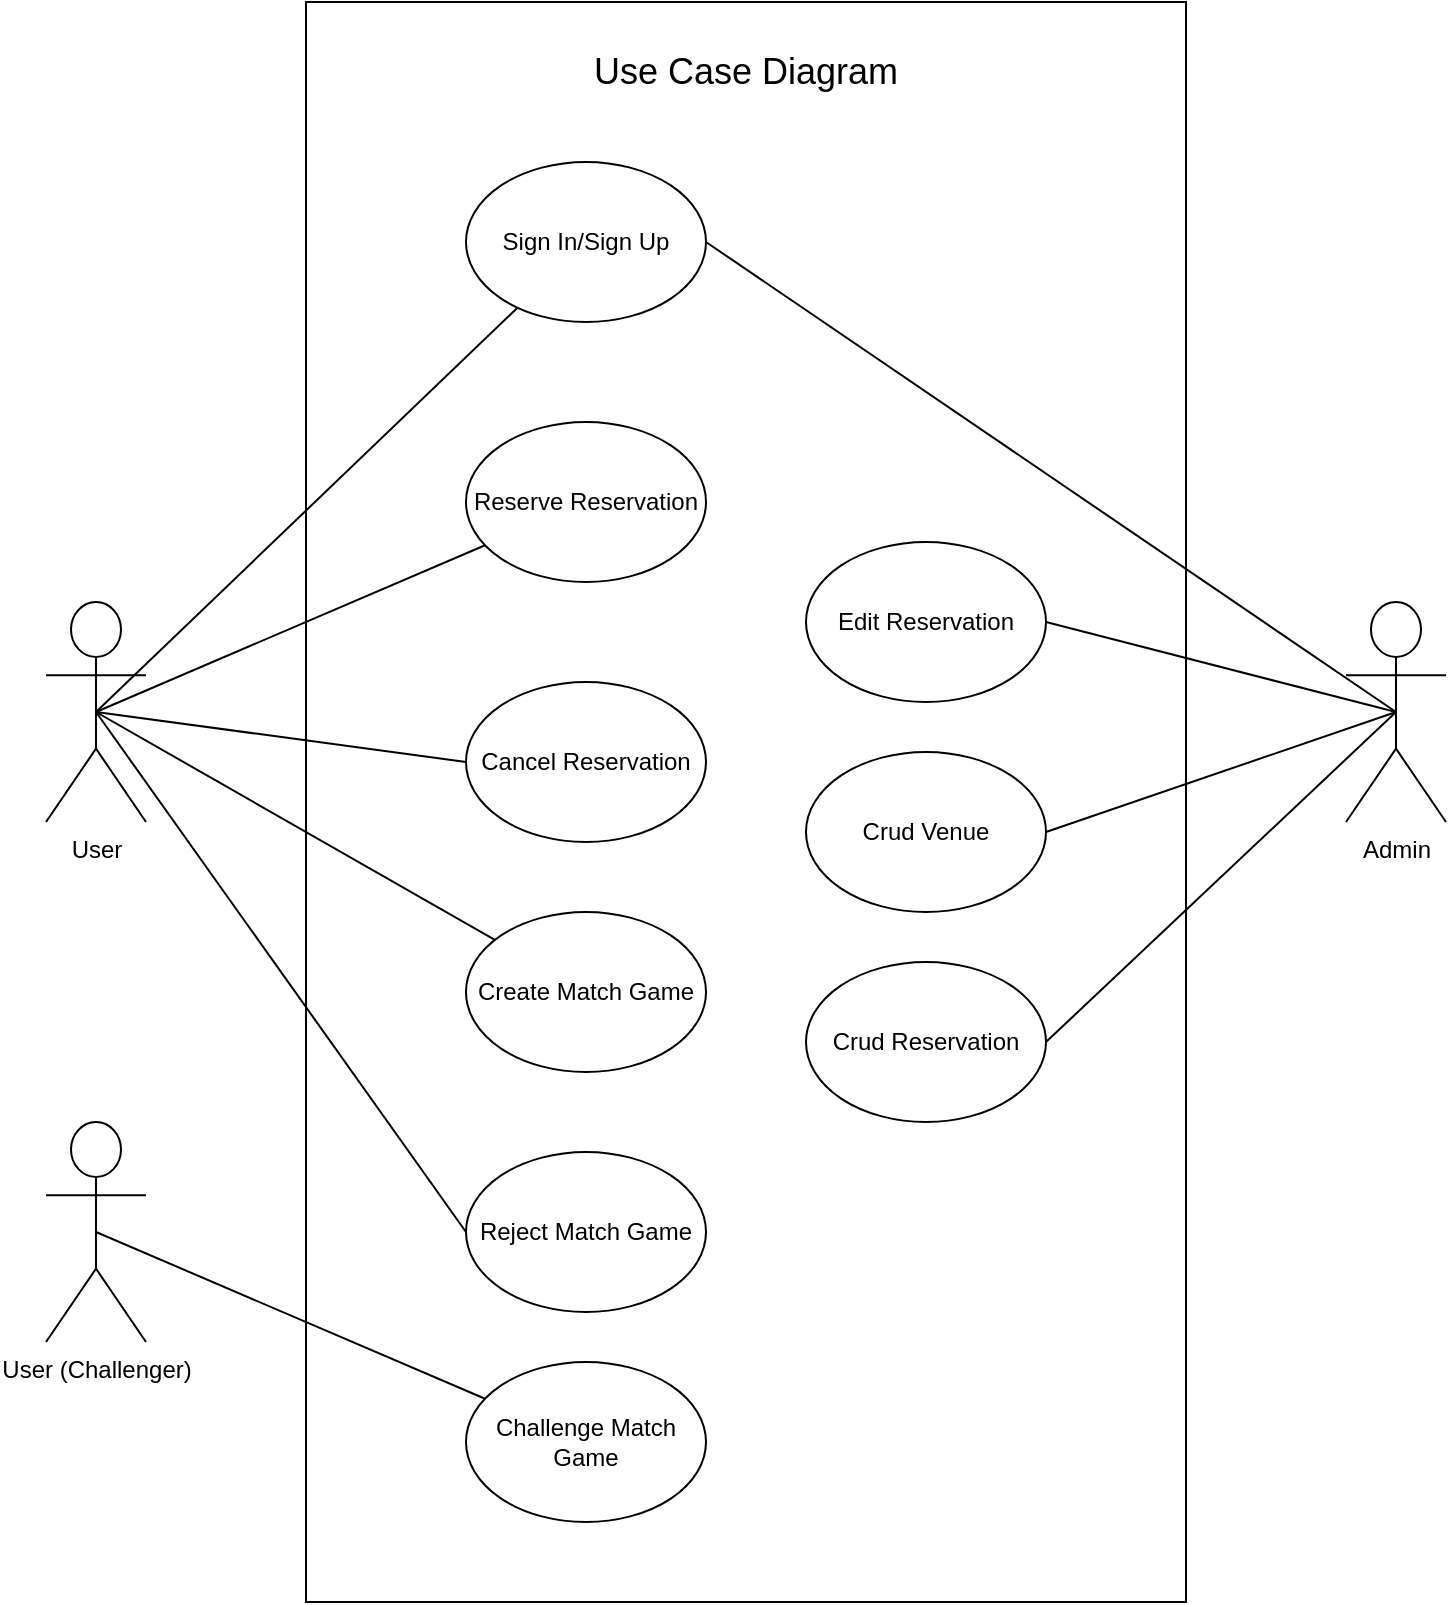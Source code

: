 <mxfile version="24.5.4" type="github">
  <diagram name="Page-1" id="HtEmLI07xHagHewp6oJv">
    <mxGraphModel dx="2314" dy="1106" grid="1" gridSize="10" guides="1" tooltips="1" connect="1" arrows="1" fold="1" page="1" pageScale="1" pageWidth="827" pageHeight="1169" math="0" shadow="0">
      <root>
        <mxCell id="0" />
        <mxCell id="1" parent="0" />
        <mxCell id="T2W8VVQQyqHxPjkyllCl-4" value="" style="rounded=0;whiteSpace=wrap;html=1;" vertex="1" parent="1">
          <mxGeometry x="240" y="40" width="440" height="800" as="geometry" />
        </mxCell>
        <mxCell id="T2W8VVQQyqHxPjkyllCl-5" value="Sign In/Sign Up" style="ellipse;whiteSpace=wrap;html=1;" vertex="1" parent="1">
          <mxGeometry x="320" y="120" width="120" height="80" as="geometry" />
        </mxCell>
        <mxCell id="T2W8VVQQyqHxPjkyllCl-6" value="Edit Reservation" style="ellipse;whiteSpace=wrap;html=1;" vertex="1" parent="1">
          <mxGeometry x="490" y="310" width="120" height="80" as="geometry" />
        </mxCell>
        <mxCell id="T2W8VVQQyqHxPjkyllCl-7" value="Reserve Reservation" style="ellipse;whiteSpace=wrap;html=1;" vertex="1" parent="1">
          <mxGeometry x="320" y="250" width="120" height="80" as="geometry" />
        </mxCell>
        <mxCell id="T2W8VVQQyqHxPjkyllCl-8" value="Cancel Reservation" style="ellipse;whiteSpace=wrap;html=1;" vertex="1" parent="1">
          <mxGeometry x="320" y="380" width="120" height="80" as="geometry" />
        </mxCell>
        <mxCell id="T2W8VVQQyqHxPjkyllCl-9" value="Create Match Game" style="ellipse;whiteSpace=wrap;html=1;" vertex="1" parent="1">
          <mxGeometry x="320" y="495" width="120" height="80" as="geometry" />
        </mxCell>
        <mxCell id="T2W8VVQQyqHxPjkyllCl-10" value="Reject Match Game" style="ellipse;whiteSpace=wrap;html=1;" vertex="1" parent="1">
          <mxGeometry x="320" y="615" width="120" height="80" as="geometry" />
        </mxCell>
        <mxCell id="T2W8VVQQyqHxPjkyllCl-11" value="User" style="shape=umlActor;verticalLabelPosition=bottom;verticalAlign=top;html=1;outlineConnect=0;" vertex="1" parent="1">
          <mxGeometry x="110" y="340" width="50" height="110" as="geometry" />
        </mxCell>
        <mxCell id="T2W8VVQQyqHxPjkyllCl-12" value="User (Challenger)" style="shape=umlActor;verticalLabelPosition=bottom;verticalAlign=top;html=1;outlineConnect=0;" vertex="1" parent="1">
          <mxGeometry x="110" y="600" width="50" height="110" as="geometry" />
        </mxCell>
        <mxCell id="T2W8VVQQyqHxPjkyllCl-13" value="Admin" style="shape=umlActor;verticalLabelPosition=bottom;verticalAlign=top;html=1;outlineConnect=0;" vertex="1" parent="1">
          <mxGeometry x="760" y="340" width="50" height="110" as="geometry" />
        </mxCell>
        <mxCell id="T2W8VVQQyqHxPjkyllCl-14" value="Crud Venue" style="ellipse;whiteSpace=wrap;html=1;" vertex="1" parent="1">
          <mxGeometry x="490" y="415" width="120" height="80" as="geometry" />
        </mxCell>
        <mxCell id="T2W8VVQQyqHxPjkyllCl-15" value="Crud Reservation" style="ellipse;whiteSpace=wrap;html=1;" vertex="1" parent="1">
          <mxGeometry x="490" y="520" width="120" height="80" as="geometry" />
        </mxCell>
        <mxCell id="T2W8VVQQyqHxPjkyllCl-23" value="" style="endArrow=none;html=1;rounded=0;exitX=1;exitY=0.5;exitDx=0;exitDy=0;entryX=0.5;entryY=0.5;entryDx=0;entryDy=0;entryPerimeter=0;" edge="1" parent="1" source="T2W8VVQQyqHxPjkyllCl-6" target="T2W8VVQQyqHxPjkyllCl-13">
          <mxGeometry width="50" height="50" relative="1" as="geometry">
            <mxPoint x="390" y="490" as="sourcePoint" />
            <mxPoint x="830" y="440" as="targetPoint" />
          </mxGeometry>
        </mxCell>
        <mxCell id="T2W8VVQQyqHxPjkyllCl-24" value="" style="endArrow=none;html=1;rounded=0;exitX=1;exitY=0.5;exitDx=0;exitDy=0;entryX=0.5;entryY=0.5;entryDx=0;entryDy=0;entryPerimeter=0;" edge="1" parent="1" source="T2W8VVQQyqHxPjkyllCl-14" target="T2W8VVQQyqHxPjkyllCl-13">
          <mxGeometry width="50" height="50" relative="1" as="geometry">
            <mxPoint x="620" y="360" as="sourcePoint" />
            <mxPoint x="770" y="416" as="targetPoint" />
          </mxGeometry>
        </mxCell>
        <mxCell id="T2W8VVQQyqHxPjkyllCl-27" value="" style="endArrow=none;html=1;rounded=0;exitX=0.5;exitY=0.5;exitDx=0;exitDy=0;exitPerimeter=0;" edge="1" parent="1" source="T2W8VVQQyqHxPjkyllCl-11" target="T2W8VVQQyqHxPjkyllCl-5">
          <mxGeometry width="50" height="50" relative="1" as="geometry">
            <mxPoint x="620" y="360" as="sourcePoint" />
            <mxPoint x="795" y="405" as="targetPoint" />
          </mxGeometry>
        </mxCell>
        <mxCell id="T2W8VVQQyqHxPjkyllCl-28" value="" style="endArrow=none;html=1;rounded=0;exitX=1;exitY=0.5;exitDx=0;exitDy=0;entryX=0.5;entryY=0.5;entryDx=0;entryDy=0;entryPerimeter=0;" edge="1" parent="1" source="T2W8VVQQyqHxPjkyllCl-5" target="T2W8VVQQyqHxPjkyllCl-13">
          <mxGeometry width="50" height="50" relative="1" as="geometry">
            <mxPoint x="390" y="490" as="sourcePoint" />
            <mxPoint x="440" y="440" as="targetPoint" />
          </mxGeometry>
        </mxCell>
        <mxCell id="T2W8VVQQyqHxPjkyllCl-29" value="" style="endArrow=none;html=1;rounded=0;exitX=0.5;exitY=0.5;exitDx=0;exitDy=0;exitPerimeter=0;" edge="1" parent="1" source="T2W8VVQQyqHxPjkyllCl-11" target="T2W8VVQQyqHxPjkyllCl-7">
          <mxGeometry width="50" height="50" relative="1" as="geometry">
            <mxPoint x="390" y="490" as="sourcePoint" />
            <mxPoint x="440" y="440" as="targetPoint" />
          </mxGeometry>
        </mxCell>
        <mxCell id="T2W8VVQQyqHxPjkyllCl-30" value="" style="endArrow=none;html=1;rounded=0;exitX=0.5;exitY=0.5;exitDx=0;exitDy=0;exitPerimeter=0;entryX=0;entryY=0.5;entryDx=0;entryDy=0;" edge="1" parent="1" source="T2W8VVQQyqHxPjkyllCl-11" target="T2W8VVQQyqHxPjkyllCl-8">
          <mxGeometry width="50" height="50" relative="1" as="geometry">
            <mxPoint x="390" y="490" as="sourcePoint" />
            <mxPoint x="440" y="440" as="targetPoint" />
          </mxGeometry>
        </mxCell>
        <mxCell id="T2W8VVQQyqHxPjkyllCl-31" value="" style="endArrow=none;html=1;rounded=0;entryX=0.5;entryY=0.5;entryDx=0;entryDy=0;entryPerimeter=0;exitX=1;exitY=0.5;exitDx=0;exitDy=0;" edge="1" parent="1" source="T2W8VVQQyqHxPjkyllCl-15" target="T2W8VVQQyqHxPjkyllCl-13">
          <mxGeometry width="50" height="50" relative="1" as="geometry">
            <mxPoint x="620" y="465" as="sourcePoint" />
            <mxPoint x="795" y="405" as="targetPoint" />
          </mxGeometry>
        </mxCell>
        <mxCell id="T2W8VVQQyqHxPjkyllCl-32" value="Challenge Match Game" style="ellipse;whiteSpace=wrap;html=1;" vertex="1" parent="1">
          <mxGeometry x="320" y="720" width="120" height="80" as="geometry" />
        </mxCell>
        <mxCell id="T2W8VVQQyqHxPjkyllCl-33" value="" style="endArrow=none;html=1;rounded=0;exitX=0.5;exitY=0.5;exitDx=0;exitDy=0;exitPerimeter=0;" edge="1" parent="1" source="T2W8VVQQyqHxPjkyllCl-12" target="T2W8VVQQyqHxPjkyllCl-32">
          <mxGeometry width="50" height="50" relative="1" as="geometry">
            <mxPoint x="170" y="670" as="sourcePoint" />
            <mxPoint x="440" y="440" as="targetPoint" />
          </mxGeometry>
        </mxCell>
        <mxCell id="T2W8VVQQyqHxPjkyllCl-34" value="" style="endArrow=none;html=1;rounded=0;exitX=0.5;exitY=0.5;exitDx=0;exitDy=0;exitPerimeter=0;" edge="1" parent="1" source="T2W8VVQQyqHxPjkyllCl-11" target="T2W8VVQQyqHxPjkyllCl-9">
          <mxGeometry width="50" height="50" relative="1" as="geometry">
            <mxPoint x="145" y="405" as="sourcePoint" />
            <mxPoint x="330" y="460" as="targetPoint" />
          </mxGeometry>
        </mxCell>
        <mxCell id="T2W8VVQQyqHxPjkyllCl-35" value="" style="endArrow=none;html=1;rounded=0;exitX=0.5;exitY=0.5;exitDx=0;exitDy=0;exitPerimeter=0;entryX=0;entryY=0.5;entryDx=0;entryDy=0;" edge="1" parent="1" source="T2W8VVQQyqHxPjkyllCl-11" target="T2W8VVQQyqHxPjkyllCl-10">
          <mxGeometry width="50" height="50" relative="1" as="geometry">
            <mxPoint x="145" y="405" as="sourcePoint" />
            <mxPoint x="348" y="542" as="targetPoint" />
          </mxGeometry>
        </mxCell>
        <mxCell id="T2W8VVQQyqHxPjkyllCl-36" value="&lt;font style=&quot;font-size: 18px;&quot;&gt;Use Case Diagram&lt;/font&gt;" style="text;html=1;align=center;verticalAlign=middle;whiteSpace=wrap;rounded=0;" vertex="1" parent="1">
          <mxGeometry x="360" y="60" width="200" height="30" as="geometry" />
        </mxCell>
      </root>
    </mxGraphModel>
  </diagram>
</mxfile>
